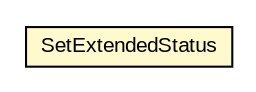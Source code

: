 #!/usr/local/bin/dot
#
# Class diagram 
# Generated by UMLGraph version R5_6-24-gf6e263 (http://www.umlgraph.org/)
#

digraph G {
	edge [fontname="arial",fontsize=10,labelfontname="arial",labelfontsize=10];
	node [fontname="arial",fontsize=10,shape=plaintext];
	nodesep=0.25;
	ranksep=0.5;
	// org.miloss.fgsms.services.interfaces.status.SetExtendedStatus
	c1088664 [label=<<table title="org.miloss.fgsms.services.interfaces.status.SetExtendedStatus" border="0" cellborder="1" cellspacing="0" cellpadding="2" port="p" bgcolor="lemonChiffon" href="./SetExtendedStatus.html">
		<tr><td><table border="0" cellspacing="0" cellpadding="1">
<tr><td align="center" balign="center"> SetExtendedStatus </td></tr>
		</table></td></tr>
		</table>>, URL="./SetExtendedStatus.html", fontname="arial", fontcolor="black", fontsize=10.0];
}

